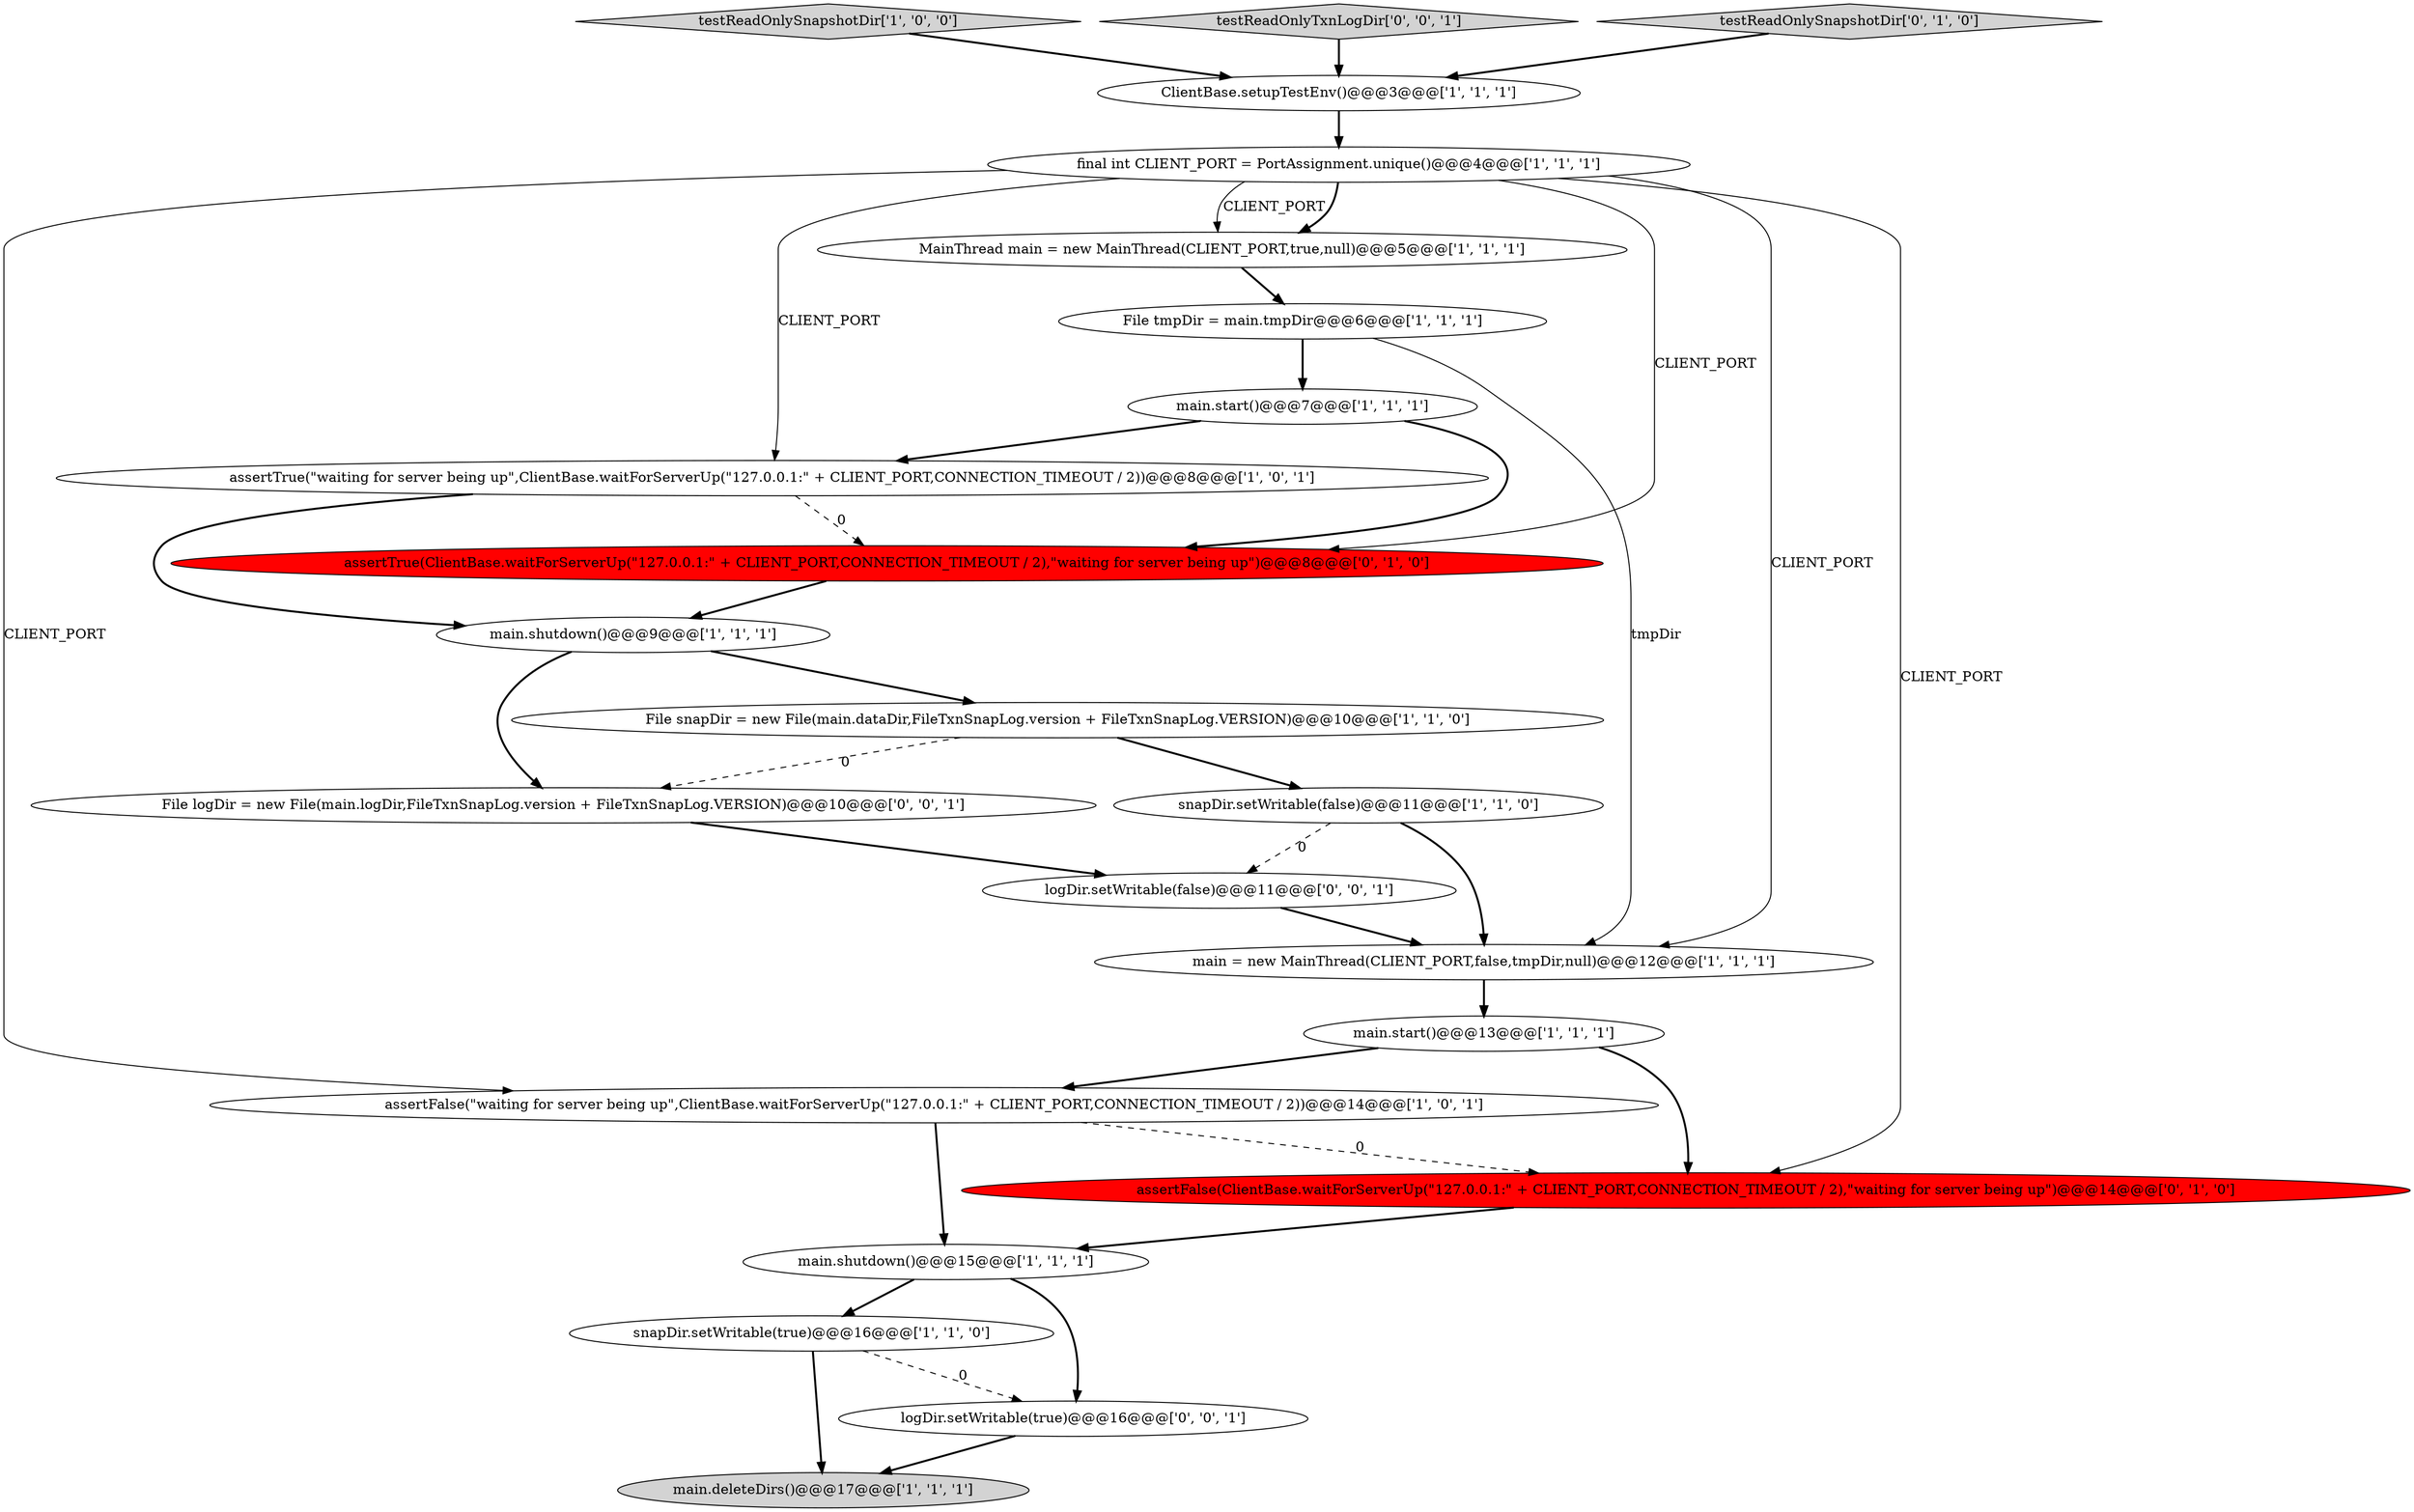 digraph {
13 [style = filled, label = "final int CLIENT_PORT = PortAssignment.unique()@@@4@@@['1', '1', '1']", fillcolor = white, shape = ellipse image = "AAA0AAABBB1BBB"];
22 [style = filled, label = "File logDir = new File(main.logDir,FileTxnSnapLog.version + FileTxnSnapLog.VERSION)@@@10@@@['0', '0', '1']", fillcolor = white, shape = ellipse image = "AAA0AAABBB3BBB"];
3 [style = filled, label = "File tmpDir = main.tmpDir@@@6@@@['1', '1', '1']", fillcolor = white, shape = ellipse image = "AAA0AAABBB1BBB"];
5 [style = filled, label = "MainThread main = new MainThread(CLIENT_PORT,true,null)@@@5@@@['1', '1', '1']", fillcolor = white, shape = ellipse image = "AAA0AAABBB1BBB"];
18 [style = filled, label = "assertTrue(ClientBase.waitForServerUp(\"127.0.0.1:\" + CLIENT_PORT,CONNECTION_TIMEOUT / 2),\"waiting for server being up\")@@@8@@@['0', '1', '0']", fillcolor = red, shape = ellipse image = "AAA1AAABBB2BBB"];
10 [style = filled, label = "main = new MainThread(CLIENT_PORT,false,tmpDir,null)@@@12@@@['1', '1', '1']", fillcolor = white, shape = ellipse image = "AAA0AAABBB1BBB"];
19 [style = filled, label = "logDir.setWritable(false)@@@11@@@['0', '0', '1']", fillcolor = white, shape = ellipse image = "AAA0AAABBB3BBB"];
8 [style = filled, label = "main.shutdown()@@@15@@@['1', '1', '1']", fillcolor = white, shape = ellipse image = "AAA0AAABBB1BBB"];
1 [style = filled, label = "snapDir.setWritable(true)@@@16@@@['1', '1', '0']", fillcolor = white, shape = ellipse image = "AAA0AAABBB1BBB"];
6 [style = filled, label = "File snapDir = new File(main.dataDir,FileTxnSnapLog.version + FileTxnSnapLog.VERSION)@@@10@@@['1', '1', '0']", fillcolor = white, shape = ellipse image = "AAA0AAABBB1BBB"];
12 [style = filled, label = "ClientBase.setupTestEnv()@@@3@@@['1', '1', '1']", fillcolor = white, shape = ellipse image = "AAA0AAABBB1BBB"];
11 [style = filled, label = "testReadOnlySnapshotDir['1', '0', '0']", fillcolor = lightgray, shape = diamond image = "AAA0AAABBB1BBB"];
0 [style = filled, label = "main.deleteDirs()@@@17@@@['1', '1', '1']", fillcolor = lightgray, shape = ellipse image = "AAA0AAABBB1BBB"];
15 [style = filled, label = "assertFalse(\"waiting for server being up\",ClientBase.waitForServerUp(\"127.0.0.1:\" + CLIENT_PORT,CONNECTION_TIMEOUT / 2))@@@14@@@['1', '0', '1']", fillcolor = white, shape = ellipse image = "AAA0AAABBB1BBB"];
20 [style = filled, label = "testReadOnlyTxnLogDir['0', '0', '1']", fillcolor = lightgray, shape = diamond image = "AAA0AAABBB3BBB"];
4 [style = filled, label = "main.shutdown()@@@9@@@['1', '1', '1']", fillcolor = white, shape = ellipse image = "AAA0AAABBB1BBB"];
7 [style = filled, label = "main.start()@@@13@@@['1', '1', '1']", fillcolor = white, shape = ellipse image = "AAA0AAABBB1BBB"];
2 [style = filled, label = "assertTrue(\"waiting for server being up\",ClientBase.waitForServerUp(\"127.0.0.1:\" + CLIENT_PORT,CONNECTION_TIMEOUT / 2))@@@8@@@['1', '0', '1']", fillcolor = white, shape = ellipse image = "AAA0AAABBB1BBB"];
9 [style = filled, label = "main.start()@@@7@@@['1', '1', '1']", fillcolor = white, shape = ellipse image = "AAA0AAABBB1BBB"];
17 [style = filled, label = "assertFalse(ClientBase.waitForServerUp(\"127.0.0.1:\" + CLIENT_PORT,CONNECTION_TIMEOUT / 2),\"waiting for server being up\")@@@14@@@['0', '1', '0']", fillcolor = red, shape = ellipse image = "AAA1AAABBB2BBB"];
16 [style = filled, label = "testReadOnlySnapshotDir['0', '1', '0']", fillcolor = lightgray, shape = diamond image = "AAA0AAABBB2BBB"];
14 [style = filled, label = "snapDir.setWritable(false)@@@11@@@['1', '1', '0']", fillcolor = white, shape = ellipse image = "AAA0AAABBB1BBB"];
21 [style = filled, label = "logDir.setWritable(true)@@@16@@@['0', '0', '1']", fillcolor = white, shape = ellipse image = "AAA0AAABBB3BBB"];
5->3 [style = bold, label=""];
17->8 [style = bold, label=""];
7->17 [style = bold, label=""];
21->0 [style = bold, label=""];
22->19 [style = bold, label=""];
9->2 [style = bold, label=""];
4->6 [style = bold, label=""];
13->18 [style = solid, label="CLIENT_PORT"];
14->10 [style = bold, label=""];
19->10 [style = bold, label=""];
13->17 [style = solid, label="CLIENT_PORT"];
11->12 [style = bold, label=""];
1->21 [style = dashed, label="0"];
1->0 [style = bold, label=""];
2->4 [style = bold, label=""];
10->7 [style = bold, label=""];
13->5 [style = solid, label="CLIENT_PORT"];
6->22 [style = dashed, label="0"];
6->14 [style = bold, label=""];
3->9 [style = bold, label=""];
8->1 [style = bold, label=""];
12->13 [style = bold, label=""];
9->18 [style = bold, label=""];
18->4 [style = bold, label=""];
20->12 [style = bold, label=""];
2->18 [style = dashed, label="0"];
13->5 [style = bold, label=""];
8->21 [style = bold, label=""];
15->17 [style = dashed, label="0"];
7->15 [style = bold, label=""];
14->19 [style = dashed, label="0"];
3->10 [style = solid, label="tmpDir"];
16->12 [style = bold, label=""];
4->22 [style = bold, label=""];
15->8 [style = bold, label=""];
13->10 [style = solid, label="CLIENT_PORT"];
13->15 [style = solid, label="CLIENT_PORT"];
13->2 [style = solid, label="CLIENT_PORT"];
}
